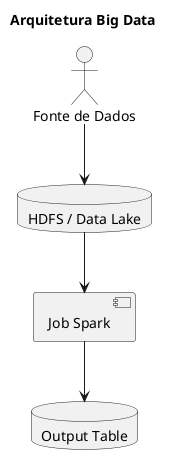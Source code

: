 @startuml
title Arquitetura Big Data

actor "Fonte de Dados" as source
database "HDFS / Data Lake" as hdfs
component "Job Spark"
database "Output Table" as output

source --> hdfs
hdfs --> "Job Spark"
"Job Spark" --> output
@enduml